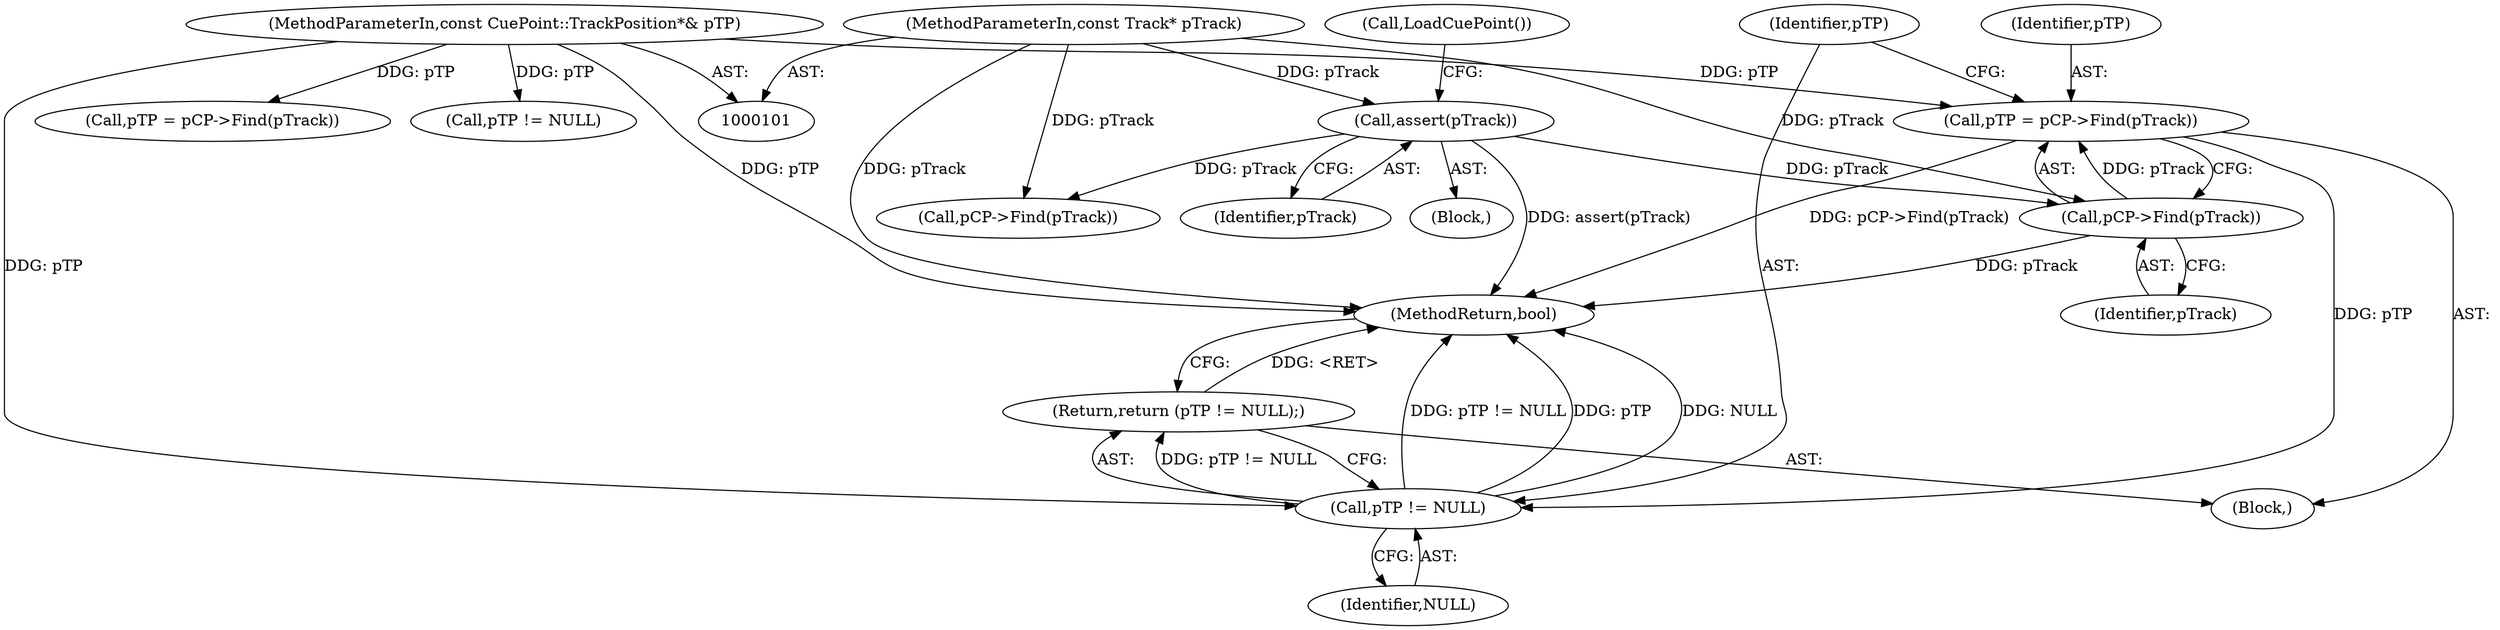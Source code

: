 digraph "1_Android_cc274e2abe8b2a6698a5c47d8aa4bb45f1f9538d_9@pointer" {
"1000150" [label="(Call,pTP = pCP->Find(pTrack))"];
"1000152" [label="(Call,pCP->Find(pTrack))"];
"1000111" [label="(Call,assert(pTrack))"];
"1000103" [label="(MethodParameterIn,const Track* pTrack)"];
"1000105" [label="(MethodParameterIn,const CuePoint::TrackPosition*& pTP)"];
"1000155" [label="(Call,pTP != NULL)"];
"1000154" [label="(Return,return (pTP != NULL);)"];
"1000154" [label="(Return,return (pTP != NULL);)"];
"1000237" [label="(Call,pCP->Find(pTrack))"];
"1000153" [label="(Identifier,pTrack)"];
"1000155" [label="(Call,pTP != NULL)"];
"1000240" [label="(Call,pTP != NULL)"];
"1000157" [label="(Identifier,NULL)"];
"1000152" [label="(Call,pCP->Find(pTrack))"];
"1000111" [label="(Call,assert(pTrack))"];
"1000243" [label="(MethodReturn,bool)"];
"1000150" [label="(Call,pTP = pCP->Find(pTrack))"];
"1000105" [label="(MethodParameterIn,const CuePoint::TrackPosition*& pTP)"];
"1000103" [label="(MethodParameterIn,const Track* pTrack)"];
"1000112" [label="(Identifier,pTrack)"];
"1000113" [label="(Call,LoadCuePoint())"];
"1000156" [label="(Identifier,pTP)"];
"1000106" [label="(Block,)"];
"1000151" [label="(Identifier,pTP)"];
"1000235" [label="(Call,pTP = pCP->Find(pTrack))"];
"1000149" [label="(Block,)"];
"1000150" -> "1000149"  [label="AST: "];
"1000150" -> "1000152"  [label="CFG: "];
"1000151" -> "1000150"  [label="AST: "];
"1000152" -> "1000150"  [label="AST: "];
"1000156" -> "1000150"  [label="CFG: "];
"1000150" -> "1000243"  [label="DDG: pCP->Find(pTrack)"];
"1000152" -> "1000150"  [label="DDG: pTrack"];
"1000105" -> "1000150"  [label="DDG: pTP"];
"1000150" -> "1000155"  [label="DDG: pTP"];
"1000152" -> "1000153"  [label="CFG: "];
"1000153" -> "1000152"  [label="AST: "];
"1000152" -> "1000243"  [label="DDG: pTrack"];
"1000111" -> "1000152"  [label="DDG: pTrack"];
"1000103" -> "1000152"  [label="DDG: pTrack"];
"1000111" -> "1000106"  [label="AST: "];
"1000111" -> "1000112"  [label="CFG: "];
"1000112" -> "1000111"  [label="AST: "];
"1000113" -> "1000111"  [label="CFG: "];
"1000111" -> "1000243"  [label="DDG: assert(pTrack)"];
"1000103" -> "1000111"  [label="DDG: pTrack"];
"1000111" -> "1000237"  [label="DDG: pTrack"];
"1000103" -> "1000101"  [label="AST: "];
"1000103" -> "1000243"  [label="DDG: pTrack"];
"1000103" -> "1000237"  [label="DDG: pTrack"];
"1000105" -> "1000101"  [label="AST: "];
"1000105" -> "1000243"  [label="DDG: pTP"];
"1000105" -> "1000155"  [label="DDG: pTP"];
"1000105" -> "1000235"  [label="DDG: pTP"];
"1000105" -> "1000240"  [label="DDG: pTP"];
"1000155" -> "1000154"  [label="AST: "];
"1000155" -> "1000157"  [label="CFG: "];
"1000156" -> "1000155"  [label="AST: "];
"1000157" -> "1000155"  [label="AST: "];
"1000154" -> "1000155"  [label="CFG: "];
"1000155" -> "1000243"  [label="DDG: NULL"];
"1000155" -> "1000243"  [label="DDG: pTP != NULL"];
"1000155" -> "1000243"  [label="DDG: pTP"];
"1000155" -> "1000154"  [label="DDG: pTP != NULL"];
"1000154" -> "1000149"  [label="AST: "];
"1000243" -> "1000154"  [label="CFG: "];
"1000154" -> "1000243"  [label="DDG: <RET>"];
}
